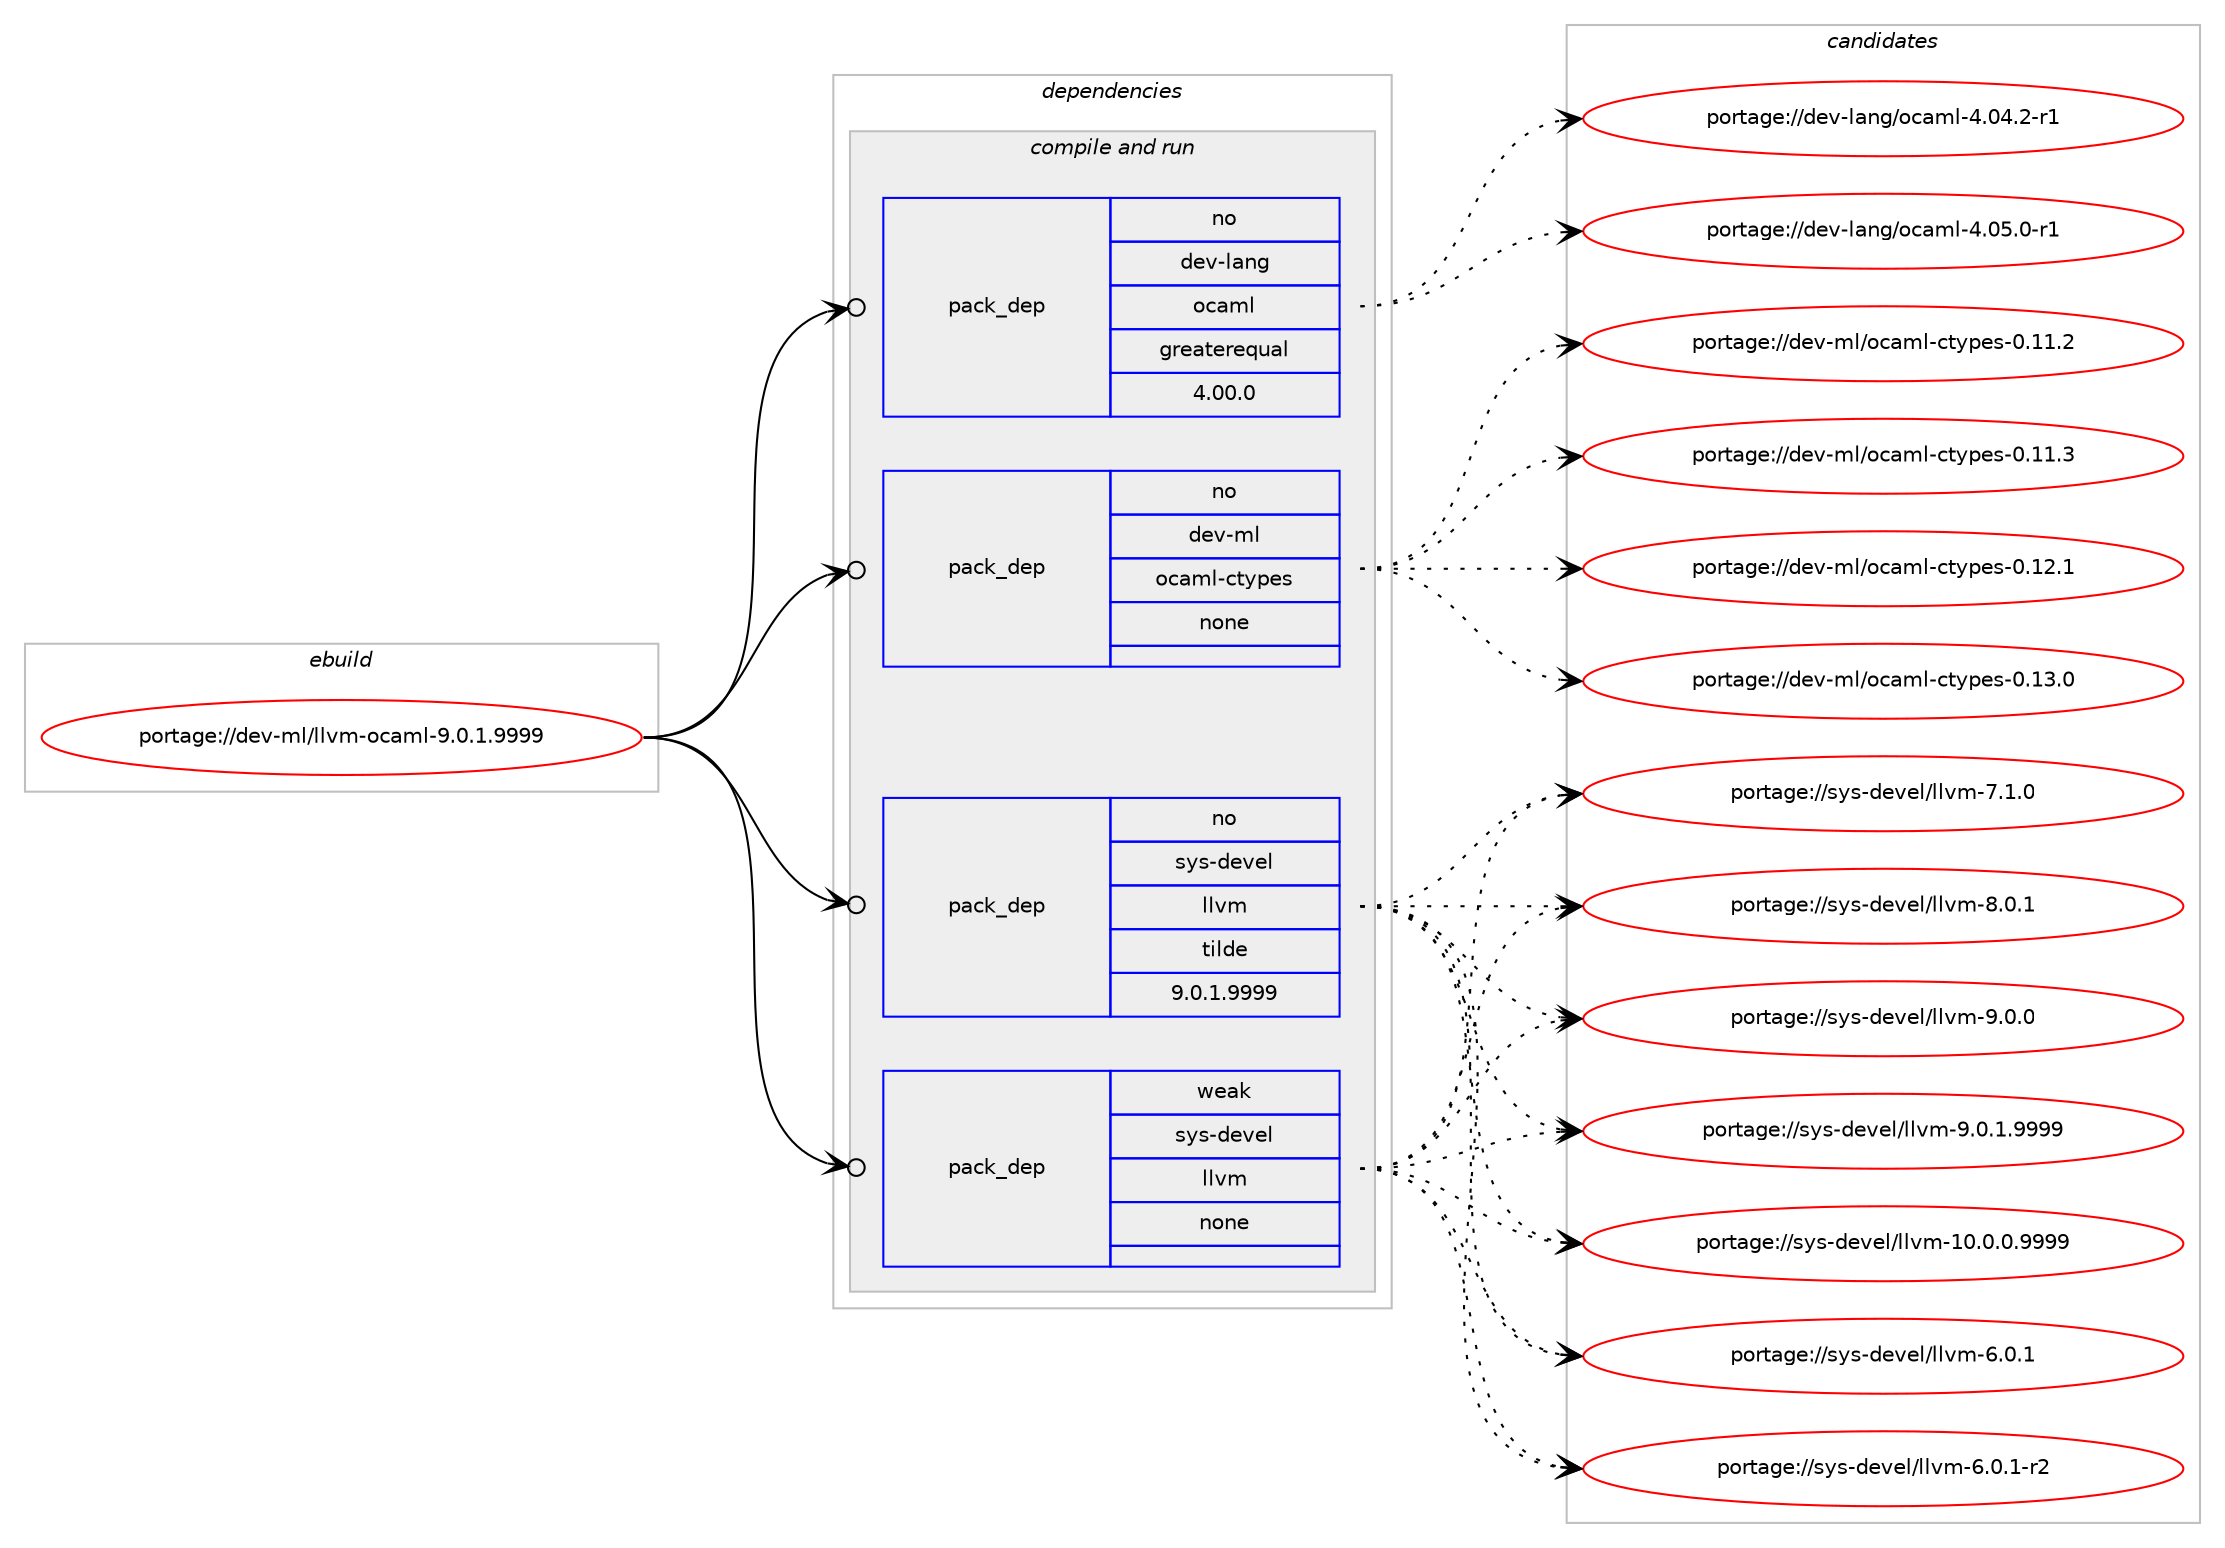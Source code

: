 digraph prolog {

# *************
# Graph options
# *************

newrank=true;
concentrate=true;
compound=true;
graph [rankdir=LR,fontname=Helvetica,fontsize=10,ranksep=1.5];#, ranksep=2.5, nodesep=0.2];
edge  [arrowhead=vee];
node  [fontname=Helvetica,fontsize=10];

# **********
# The ebuild
# **********

subgraph cluster_leftcol {
color=gray;
rank=same;
label=<<i>ebuild</i>>;
id [label="portage://dev-ml/llvm-ocaml-9.0.1.9999", color=red, width=4, href="../dev-ml/llvm-ocaml-9.0.1.9999.svg"];
}

# ****************
# The dependencies
# ****************

subgraph cluster_midcol {
color=gray;
label=<<i>dependencies</i>>;
subgraph cluster_compile {
fillcolor="#eeeeee";
style=filled;
label=<<i>compile</i>>;
}
subgraph cluster_compileandrun {
fillcolor="#eeeeee";
style=filled;
label=<<i>compile and run</i>>;
subgraph pack81088 {
dependency106641 [label=<<TABLE BORDER="0" CELLBORDER="1" CELLSPACING="0" CELLPADDING="4" WIDTH="220"><TR><TD ROWSPAN="6" CELLPADDING="30">pack_dep</TD></TR><TR><TD WIDTH="110">no</TD></TR><TR><TD>dev-lang</TD></TR><TR><TD>ocaml</TD></TR><TR><TD>greaterequal</TD></TR><TR><TD>4.00.0</TD></TR></TABLE>>, shape=none, color=blue];
}
id:e -> dependency106641:w [weight=20,style="solid",arrowhead="odotvee"];
subgraph pack81089 {
dependency106642 [label=<<TABLE BORDER="0" CELLBORDER="1" CELLSPACING="0" CELLPADDING="4" WIDTH="220"><TR><TD ROWSPAN="6" CELLPADDING="30">pack_dep</TD></TR><TR><TD WIDTH="110">no</TD></TR><TR><TD>dev-ml</TD></TR><TR><TD>ocaml-ctypes</TD></TR><TR><TD>none</TD></TR><TR><TD></TD></TR></TABLE>>, shape=none, color=blue];
}
id:e -> dependency106642:w [weight=20,style="solid",arrowhead="odotvee"];
subgraph pack81090 {
dependency106643 [label=<<TABLE BORDER="0" CELLBORDER="1" CELLSPACING="0" CELLPADDING="4" WIDTH="220"><TR><TD ROWSPAN="6" CELLPADDING="30">pack_dep</TD></TR><TR><TD WIDTH="110">no</TD></TR><TR><TD>sys-devel</TD></TR><TR><TD>llvm</TD></TR><TR><TD>tilde</TD></TR><TR><TD>9.0.1.9999</TD></TR></TABLE>>, shape=none, color=blue];
}
id:e -> dependency106643:w [weight=20,style="solid",arrowhead="odotvee"];
subgraph pack81091 {
dependency106644 [label=<<TABLE BORDER="0" CELLBORDER="1" CELLSPACING="0" CELLPADDING="4" WIDTH="220"><TR><TD ROWSPAN="6" CELLPADDING="30">pack_dep</TD></TR><TR><TD WIDTH="110">weak</TD></TR><TR><TD>sys-devel</TD></TR><TR><TD>llvm</TD></TR><TR><TD>none</TD></TR><TR><TD></TD></TR></TABLE>>, shape=none, color=blue];
}
id:e -> dependency106644:w [weight=20,style="solid",arrowhead="odotvee"];
}
subgraph cluster_run {
fillcolor="#eeeeee";
style=filled;
label=<<i>run</i>>;
}
}

# **************
# The candidates
# **************

subgraph cluster_choices {
rank=same;
color=gray;
label=<<i>candidates</i>>;

subgraph choice81088 {
color=black;
nodesep=1;
choiceportage1001011184510897110103471119997109108455246485246504511449 [label="portage://dev-lang/ocaml-4.04.2-r1", color=red, width=4,href="../dev-lang/ocaml-4.04.2-r1.svg"];
choiceportage1001011184510897110103471119997109108455246485346484511449 [label="portage://dev-lang/ocaml-4.05.0-r1", color=red, width=4,href="../dev-lang/ocaml-4.05.0-r1.svg"];
dependency106641:e -> choiceportage1001011184510897110103471119997109108455246485246504511449:w [style=dotted,weight="100"];
dependency106641:e -> choiceportage1001011184510897110103471119997109108455246485346484511449:w [style=dotted,weight="100"];
}
subgraph choice81089 {
color=black;
nodesep=1;
choiceportage10010111845109108471119997109108459911612111210111545484649494650 [label="portage://dev-ml/ocaml-ctypes-0.11.2", color=red, width=4,href="../dev-ml/ocaml-ctypes-0.11.2.svg"];
choiceportage10010111845109108471119997109108459911612111210111545484649494651 [label="portage://dev-ml/ocaml-ctypes-0.11.3", color=red, width=4,href="../dev-ml/ocaml-ctypes-0.11.3.svg"];
choiceportage10010111845109108471119997109108459911612111210111545484649504649 [label="portage://dev-ml/ocaml-ctypes-0.12.1", color=red, width=4,href="../dev-ml/ocaml-ctypes-0.12.1.svg"];
choiceportage10010111845109108471119997109108459911612111210111545484649514648 [label="portage://dev-ml/ocaml-ctypes-0.13.0", color=red, width=4,href="../dev-ml/ocaml-ctypes-0.13.0.svg"];
dependency106642:e -> choiceportage10010111845109108471119997109108459911612111210111545484649494650:w [style=dotted,weight="100"];
dependency106642:e -> choiceportage10010111845109108471119997109108459911612111210111545484649494651:w [style=dotted,weight="100"];
dependency106642:e -> choiceportage10010111845109108471119997109108459911612111210111545484649504649:w [style=dotted,weight="100"];
dependency106642:e -> choiceportage10010111845109108471119997109108459911612111210111545484649514648:w [style=dotted,weight="100"];
}
subgraph choice81090 {
color=black;
nodesep=1;
choiceportage1151211154510010111810110847108108118109454948464846484657575757 [label="portage://sys-devel/llvm-10.0.0.9999", color=red, width=4,href="../sys-devel/llvm-10.0.0.9999.svg"];
choiceportage1151211154510010111810110847108108118109455446484649 [label="portage://sys-devel/llvm-6.0.1", color=red, width=4,href="../sys-devel/llvm-6.0.1.svg"];
choiceportage11512111545100101118101108471081081181094554464846494511450 [label="portage://sys-devel/llvm-6.0.1-r2", color=red, width=4,href="../sys-devel/llvm-6.0.1-r2.svg"];
choiceportage1151211154510010111810110847108108118109455546494648 [label="portage://sys-devel/llvm-7.1.0", color=red, width=4,href="../sys-devel/llvm-7.1.0.svg"];
choiceportage1151211154510010111810110847108108118109455646484649 [label="portage://sys-devel/llvm-8.0.1", color=red, width=4,href="../sys-devel/llvm-8.0.1.svg"];
choiceportage1151211154510010111810110847108108118109455746484648 [label="portage://sys-devel/llvm-9.0.0", color=red, width=4,href="../sys-devel/llvm-9.0.0.svg"];
choiceportage11512111545100101118101108471081081181094557464846494657575757 [label="portage://sys-devel/llvm-9.0.1.9999", color=red, width=4,href="../sys-devel/llvm-9.0.1.9999.svg"];
dependency106643:e -> choiceportage1151211154510010111810110847108108118109454948464846484657575757:w [style=dotted,weight="100"];
dependency106643:e -> choiceportage1151211154510010111810110847108108118109455446484649:w [style=dotted,weight="100"];
dependency106643:e -> choiceportage11512111545100101118101108471081081181094554464846494511450:w [style=dotted,weight="100"];
dependency106643:e -> choiceportage1151211154510010111810110847108108118109455546494648:w [style=dotted,weight="100"];
dependency106643:e -> choiceportage1151211154510010111810110847108108118109455646484649:w [style=dotted,weight="100"];
dependency106643:e -> choiceportage1151211154510010111810110847108108118109455746484648:w [style=dotted,weight="100"];
dependency106643:e -> choiceportage11512111545100101118101108471081081181094557464846494657575757:w [style=dotted,weight="100"];
}
subgraph choice81091 {
color=black;
nodesep=1;
choiceportage1151211154510010111810110847108108118109454948464846484657575757 [label="portage://sys-devel/llvm-10.0.0.9999", color=red, width=4,href="../sys-devel/llvm-10.0.0.9999.svg"];
choiceportage1151211154510010111810110847108108118109455446484649 [label="portage://sys-devel/llvm-6.0.1", color=red, width=4,href="../sys-devel/llvm-6.0.1.svg"];
choiceportage11512111545100101118101108471081081181094554464846494511450 [label="portage://sys-devel/llvm-6.0.1-r2", color=red, width=4,href="../sys-devel/llvm-6.0.1-r2.svg"];
choiceportage1151211154510010111810110847108108118109455546494648 [label="portage://sys-devel/llvm-7.1.0", color=red, width=4,href="../sys-devel/llvm-7.1.0.svg"];
choiceportage1151211154510010111810110847108108118109455646484649 [label="portage://sys-devel/llvm-8.0.1", color=red, width=4,href="../sys-devel/llvm-8.0.1.svg"];
choiceportage1151211154510010111810110847108108118109455746484648 [label="portage://sys-devel/llvm-9.0.0", color=red, width=4,href="../sys-devel/llvm-9.0.0.svg"];
choiceportage11512111545100101118101108471081081181094557464846494657575757 [label="portage://sys-devel/llvm-9.0.1.9999", color=red, width=4,href="../sys-devel/llvm-9.0.1.9999.svg"];
dependency106644:e -> choiceportage1151211154510010111810110847108108118109454948464846484657575757:w [style=dotted,weight="100"];
dependency106644:e -> choiceportage1151211154510010111810110847108108118109455446484649:w [style=dotted,weight="100"];
dependency106644:e -> choiceportage11512111545100101118101108471081081181094554464846494511450:w [style=dotted,weight="100"];
dependency106644:e -> choiceportage1151211154510010111810110847108108118109455546494648:w [style=dotted,weight="100"];
dependency106644:e -> choiceportage1151211154510010111810110847108108118109455646484649:w [style=dotted,weight="100"];
dependency106644:e -> choiceportage1151211154510010111810110847108108118109455746484648:w [style=dotted,weight="100"];
dependency106644:e -> choiceportage11512111545100101118101108471081081181094557464846494657575757:w [style=dotted,weight="100"];
}
}

}
